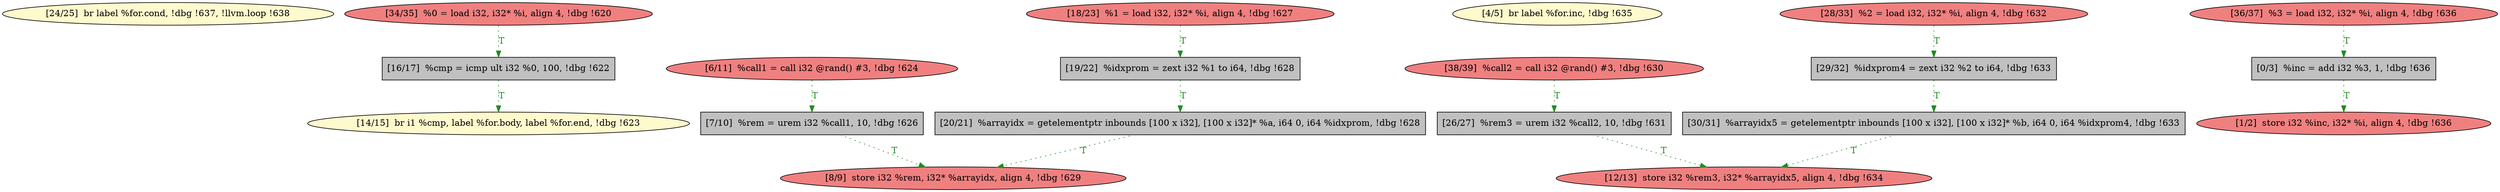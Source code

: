 
digraph G {


node363 [fillcolor=lemonchiffon,label="[24/25]  br label %for.cond, !dbg !637, !llvm.loop !638",shape=ellipse,style=filled ]
node361 [fillcolor=lightcoral,label="[34/35]  %0 = load i32, i32* %i, align 4, !dbg !620",shape=ellipse,style=filled ]
node349 [fillcolor=grey,label="[16/17]  %cmp = icmp ult i32 %0, 100, !dbg !622",shape=rectangle,style=filled ]
node345 [fillcolor=lightcoral,label="[6/11]  %call1 = call i32 @rand() #3, !dbg !624",shape=ellipse,style=filled ]
node348 [fillcolor=lemonchiffon,label="[14/15]  br i1 %cmp, label %for.body, label %for.end, !dbg !623",shape=ellipse,style=filled ]
node347 [fillcolor=grey,label="[19/22]  %idxprom = zext i32 %1 to i64, !dbg !628",shape=rectangle,style=filled ]
node356 [fillcolor=lemonchiffon,label="[4/5]  br label %for.inc, !dbg !635",shape=ellipse,style=filled ]
node346 [fillcolor=lightcoral,label="[12/13]  store i32 %rem3, i32* %arrayidx5, align 4, !dbg !634",shape=ellipse,style=filled ]
node352 [fillcolor=lightcoral,label="[38/39]  %call2 = call i32 @rand() #3, !dbg !630",shape=ellipse,style=filled ]
node364 [fillcolor=grey,label="[26/27]  %rem3 = urem i32 %call2, 10, !dbg !631",shape=rectangle,style=filled ]
node351 [fillcolor=grey,label="[29/32]  %idxprom4 = zext i32 %2 to i64, !dbg !633",shape=rectangle,style=filled ]
node350 [fillcolor=grey,label="[20/21]  %arrayidx = getelementptr inbounds [100 x i32], [100 x i32]* %a, i64 0, i64 %idxprom, !dbg !628",shape=rectangle,style=filled ]
node353 [fillcolor=lightcoral,label="[36/37]  %3 = load i32, i32* %i, align 4, !dbg !636",shape=ellipse,style=filled ]
node354 [fillcolor=grey,label="[30/31]  %arrayidx5 = getelementptr inbounds [100 x i32], [100 x i32]* %b, i64 0, i64 %idxprom4, !dbg !633",shape=rectangle,style=filled ]
node357 [fillcolor=lightcoral,label="[8/9]  store i32 %rem, i32* %arrayidx, align 4, !dbg !629",shape=ellipse,style=filled ]
node360 [fillcolor=lightcoral,label="[28/33]  %2 = load i32, i32* %i, align 4, !dbg !632",shape=ellipse,style=filled ]
node355 [fillcolor=grey,label="[0/3]  %inc = add i32 %3, 1, !dbg !636",shape=rectangle,style=filled ]
node362 [fillcolor=grey,label="[7/10]  %rem = urem i32 %call1, 10, !dbg !626",shape=rectangle,style=filled ]
node359 [fillcolor=lightcoral,label="[18/23]  %1 = load i32, i32* %i, align 4, !dbg !627",shape=ellipse,style=filled ]
node358 [fillcolor=lightcoral,label="[1/2]  store i32 %inc, i32* %i, align 4, !dbg !636",shape=ellipse,style=filled ]

node360->node351 [style=dotted,color=forestgreen,label="T",fontcolor=forestgreen ]
node361->node349 [style=dotted,color=forestgreen,label="T",fontcolor=forestgreen ]
node352->node364 [style=dotted,color=forestgreen,label="T",fontcolor=forestgreen ]
node355->node358 [style=dotted,color=forestgreen,label="T",fontcolor=forestgreen ]
node364->node346 [style=dotted,color=forestgreen,label="T",fontcolor=forestgreen ]
node359->node347 [style=dotted,color=forestgreen,label="T",fontcolor=forestgreen ]
node349->node348 [style=dotted,color=forestgreen,label="T",fontcolor=forestgreen ]
node347->node350 [style=dotted,color=forestgreen,label="T",fontcolor=forestgreen ]
node353->node355 [style=dotted,color=forestgreen,label="T",fontcolor=forestgreen ]
node345->node362 [style=dotted,color=forestgreen,label="T",fontcolor=forestgreen ]
node362->node357 [style=dotted,color=forestgreen,label="T",fontcolor=forestgreen ]
node354->node346 [style=dotted,color=forestgreen,label="T",fontcolor=forestgreen ]
node351->node354 [style=dotted,color=forestgreen,label="T",fontcolor=forestgreen ]
node350->node357 [style=dotted,color=forestgreen,label="T",fontcolor=forestgreen ]


}
